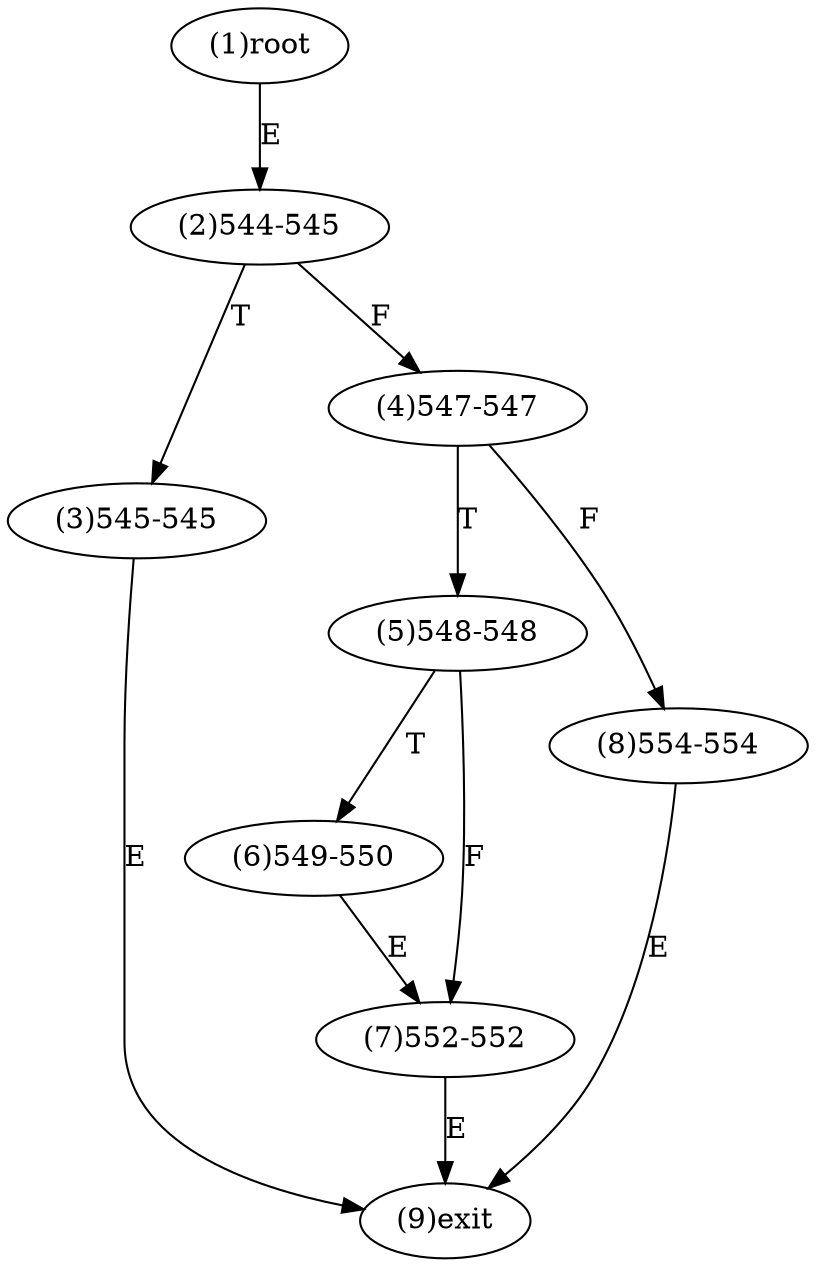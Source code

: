 digraph "" { 
1[ label="(1)root"];
2[ label="(2)544-545"];
3[ label="(3)545-545"];
4[ label="(4)547-547"];
5[ label="(5)548-548"];
6[ label="(6)549-550"];
7[ label="(7)552-552"];
8[ label="(8)554-554"];
9[ label="(9)exit"];
1->2[ label="E"];
2->4[ label="F"];
2->3[ label="T"];
3->9[ label="E"];
4->8[ label="F"];
4->5[ label="T"];
5->7[ label="F"];
5->6[ label="T"];
6->7[ label="E"];
7->9[ label="E"];
8->9[ label="E"];
}